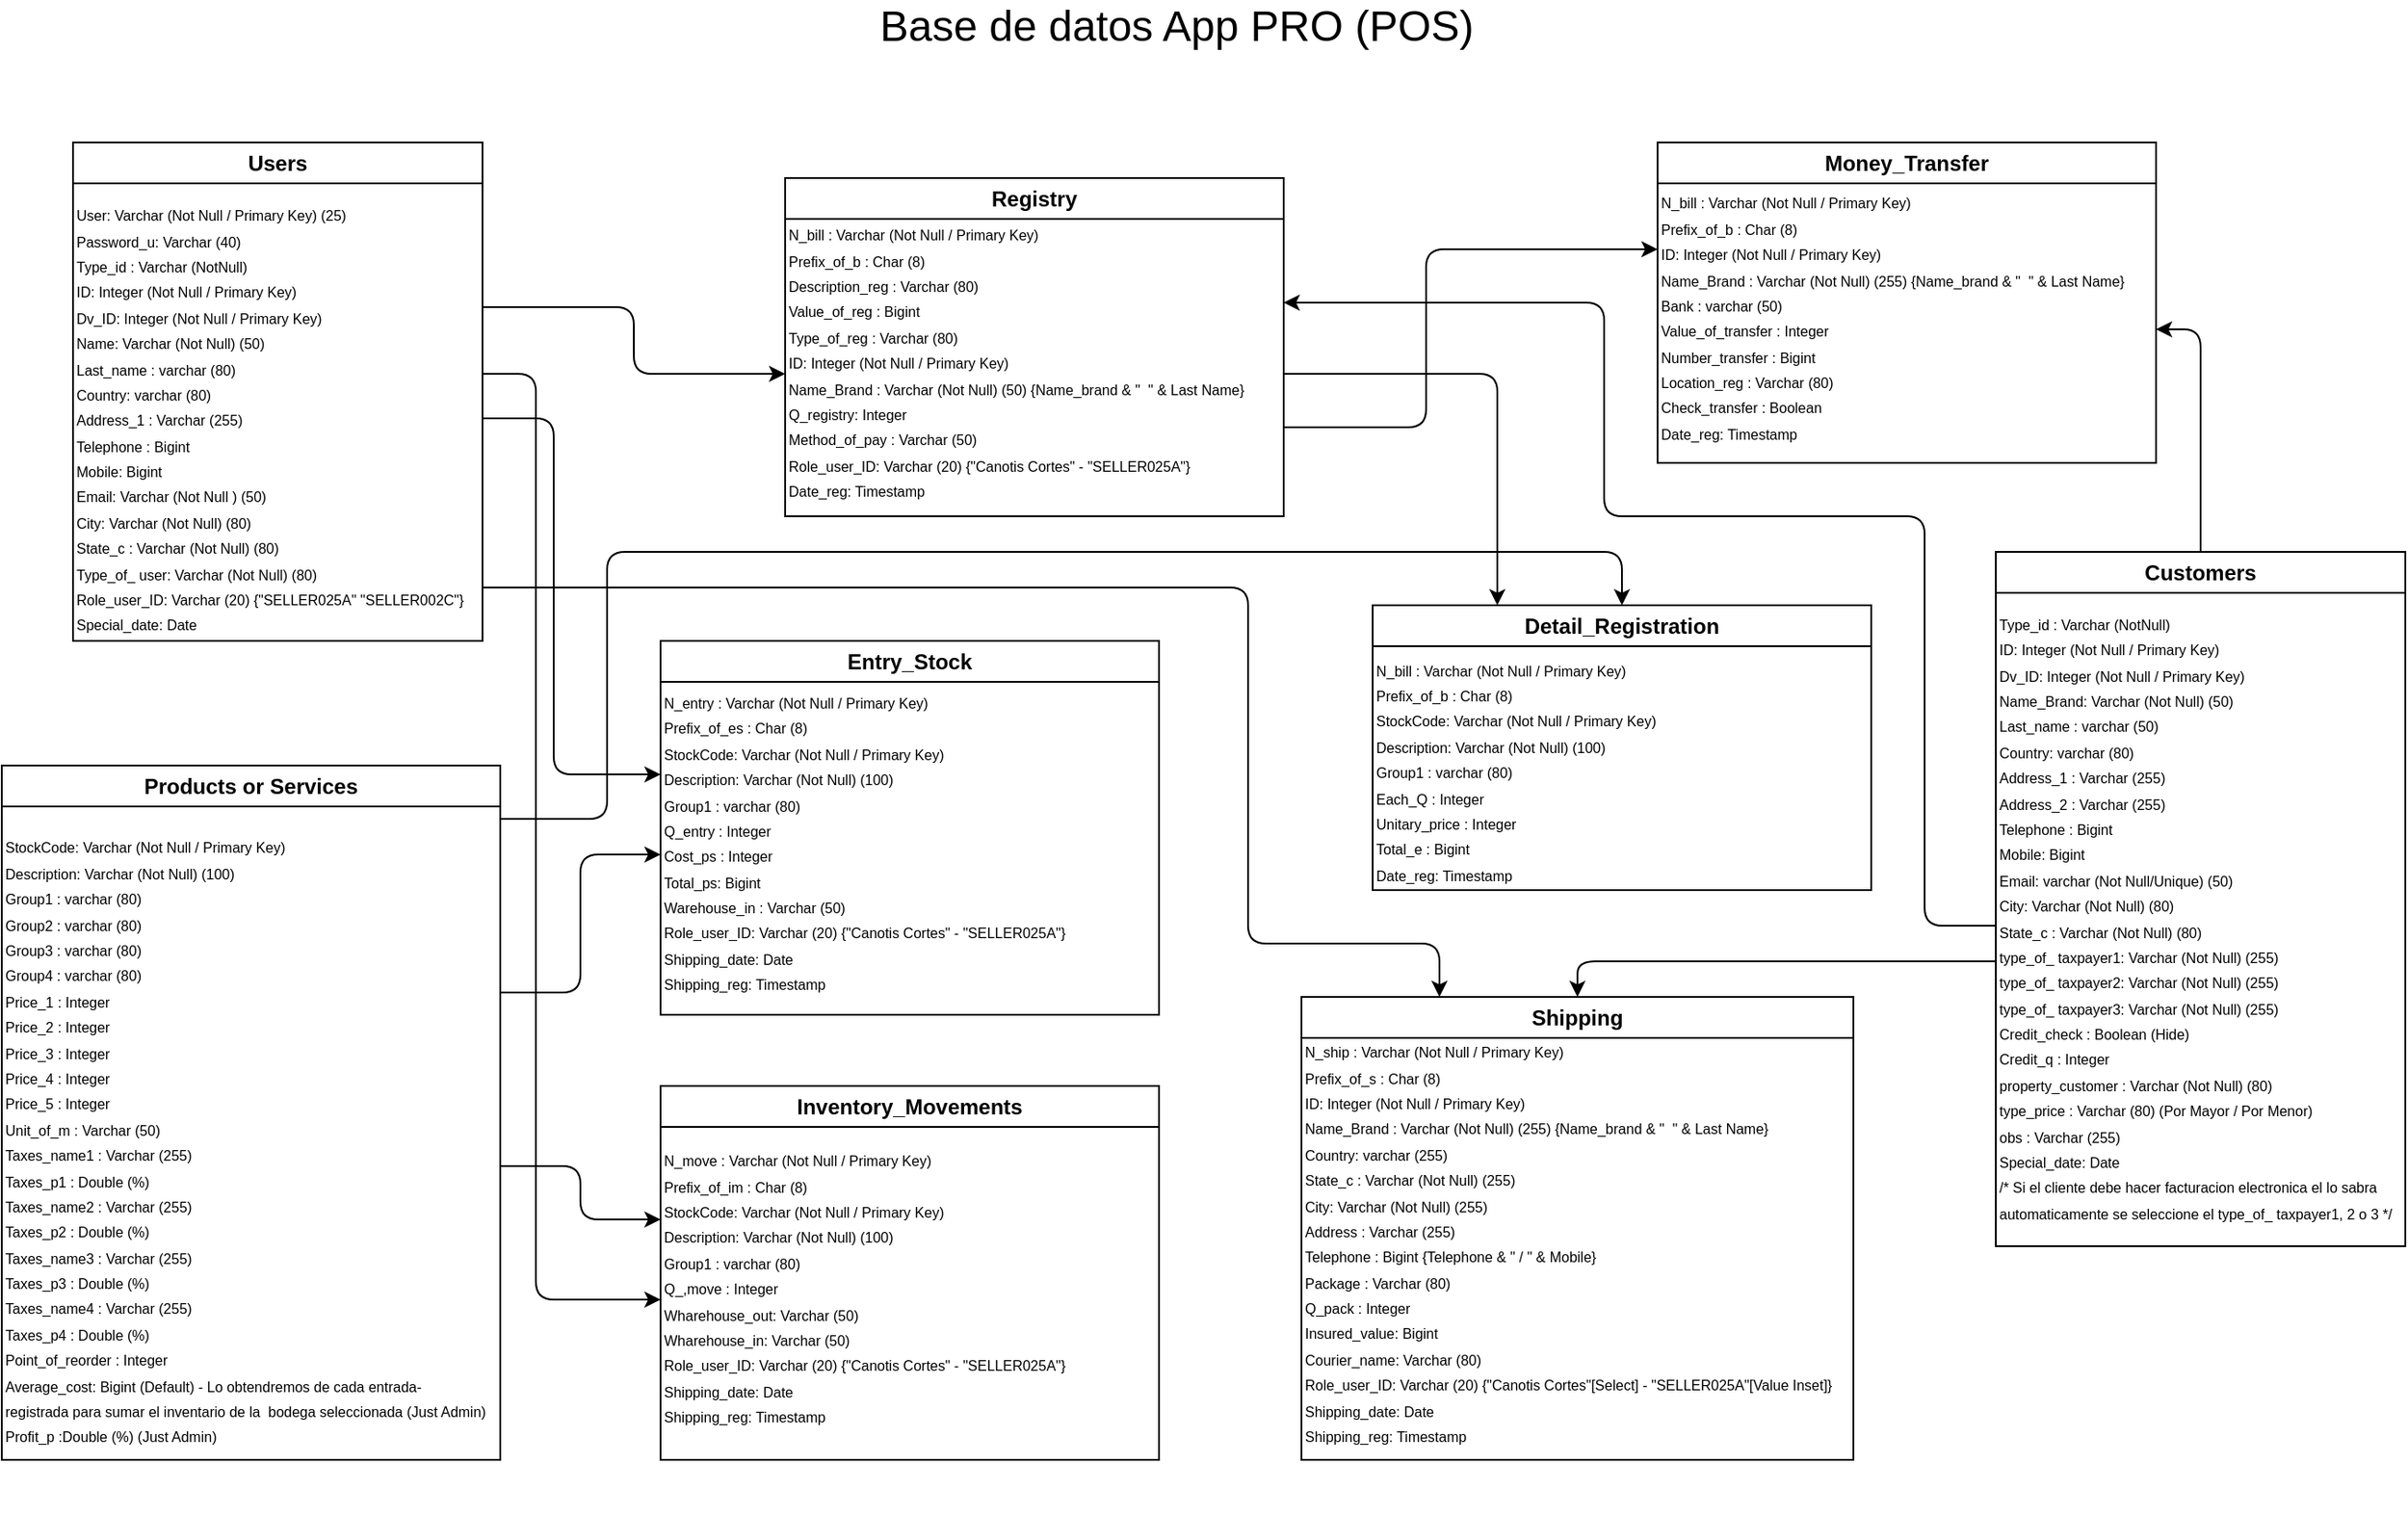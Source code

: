 <mxfile>
    <diagram id="6oinmaNRW_17YR1EAed1" name="Página-1">
        <mxGraphModel dx="1663" dy="984" grid="1" gridSize="10" guides="1" tooltips="1" connect="1" arrows="1" fold="1" page="1" pageScale="1" pageWidth="1600" pageHeight="900" math="0" shadow="0">
            <root>
                <mxCell id="0"/>
                <mxCell id="1" parent="0"/>
                <mxCell id="43" style="edgeStyle=orthogonalEdgeStyle;html=1;entryX=1;entryY=0.5;entryDx=0;entryDy=0;fontSize=24;startArrow=none;startFill=0;endArrow=classic;endFill=1;" edge="1" parent="1" source="3" target="14">
                    <mxGeometry relative="1" as="geometry"/>
                </mxCell>
                <mxCell id="3" value="Customers" style="swimlane;whiteSpace=wrap;html=1;" parent="1" vertex="1">
                    <mxGeometry x="1260" y="340" width="230" height="390" as="geometry">
                        <mxRectangle x="310" y="20" width="100" height="30" as="alternateBounds"/>
                    </mxGeometry>
                </mxCell>
                <mxCell id="5" value="&lt;span style=&quot;background-color: initial;&quot;&gt;&lt;font style=&quot;font-size: 8px;&quot;&gt;Type_id : Varchar (NotNull)&lt;br&gt;ID: Integer (Not Null / Primary Key)&lt;br&gt;&lt;/font&gt;&lt;/span&gt;&lt;span style=&quot;font-size: 8px;&quot;&gt;Dv_ID: Integer (Not Null / Primary Key)&lt;/span&gt;&lt;span style=&quot;background-color: initial;&quot;&gt;&lt;font style=&quot;font-size: 8px;&quot;&gt;&lt;br&gt;Name_Brand: Varchar (Not Null) (50)&lt;br&gt;Last_name : varchar (50)&lt;br&gt;Country:&amp;nbsp;&lt;/font&gt;&lt;/span&gt;&lt;span style=&quot;font-size: 8px;&quot;&gt;varchar (80)&lt;/span&gt;&lt;span style=&quot;background-color: initial;&quot;&gt;&lt;font style=&quot;font-size: 8px;&quot;&gt;&lt;br&gt;Address_1 : Varchar (255)&lt;br&gt;&lt;/font&gt;&lt;/span&gt;&lt;span style=&quot;font-size: 8px;&quot;&gt;Address_2 : Varchar (255)&lt;br&gt;&lt;/span&gt;&lt;span style=&quot;background-color: initial;&quot;&gt;&lt;font style=&quot;font-size: 8px;&quot;&gt;Telephone : Bigint&lt;br&gt;&lt;/font&gt;&lt;/span&gt;&lt;span style=&quot;font-size: 8px;&quot;&gt;Mobile: Bigint&lt;/span&gt;&lt;span style=&quot;background-color: initial;&quot;&gt;&lt;font style=&quot;font-size: 8px;&quot;&gt;&lt;br&gt;Email: varchar (Not Null/Unique) (50)&lt;br&gt;City: Varchar (Not Null) (80)&lt;br&gt;State_c :&amp;nbsp;&lt;/font&gt;&lt;/span&gt;&lt;span style=&quot;font-size: 8px;&quot;&gt;Varchar (Not Null) (80)&lt;br&gt;&lt;/span&gt;&lt;span style=&quot;background-color: initial;&quot;&gt;&lt;font style=&quot;&quot;&gt;&lt;span style=&quot;font-size: 8px;&quot;&gt;type_of_ taxpayer1: Varchar (Not Null) (255)&amp;nbsp;&lt;br&gt;&lt;/span&gt;&lt;/font&gt;&lt;/span&gt;&lt;span style=&quot;font-size: 8px;&quot;&gt;type_of_ taxpayer2: Varchar (Not Null) (255)&lt;br&gt;&lt;/span&gt;&lt;span style=&quot;font-size: 8px;&quot;&gt;type_of_ taxpayer3: Varchar (Not Null) (255)&lt;br&gt;&lt;/span&gt;&lt;span style=&quot;background-color: initial;&quot;&gt;&lt;font style=&quot;&quot;&gt;&lt;span style=&quot;font-size: 8px;&quot;&gt;Credit_check : Boolean (Hide)&lt;br&gt;Credit_q : Integer&lt;br&gt;property_customer :&amp;nbsp;&lt;/span&gt;&lt;/font&gt;&lt;/span&gt;&lt;span style=&quot;font-size: 8px;&quot;&gt;Varchar (Not Null) (80)&lt;/span&gt;&lt;span style=&quot;font-size: 8px;&quot;&gt;&lt;br&gt;&lt;/span&gt;&lt;span style=&quot;background-color: initial;&quot;&gt;&lt;font style=&quot;&quot;&gt;&lt;span style=&quot;font-size: 8px;&quot;&gt;type_price :&amp;nbsp;&lt;/span&gt;&lt;/font&gt;&lt;/span&gt;&lt;span style=&quot;font-size: 8px;&quot;&gt;Varchar (80) (Por Mayor / Por Menor)&lt;br&gt;obs :&amp;nbsp;&lt;/span&gt;&lt;span style=&quot;font-size: 8px;&quot;&gt;Varchar (255)&lt;br&gt;Special_date: Date&lt;br&gt;&lt;/span&gt;&lt;span style=&quot;font-size: 8px;&quot;&gt;/* Si el cliente debe hacer facturacion electronica el lo sabra automaticamente se seleccione el&amp;nbsp;&lt;/span&gt;&lt;span style=&quot;font-size: 8px;&quot;&gt;type_of_ taxpayer1, 2 o 3 */&lt;/span&gt;&lt;span style=&quot;background-color: initial;&quot;&gt;&lt;font style=&quot;&quot;&gt;&lt;br&gt;&lt;/font&gt;&lt;/span&gt;" style="text;strokeColor=none;align=left;fillColor=none;html=1;verticalAlign=middle;whiteSpace=wrap;rounded=0;" parent="3" vertex="1">
                    <mxGeometry y="30" width="230" height="350" as="geometry"/>
                </mxCell>
                <mxCell id="6" value="Products or Services" style="swimlane;whiteSpace=wrap;html=1;" parent="1" vertex="1">
                    <mxGeometry x="140" y="460" width="280" height="390" as="geometry">
                        <mxRectangle x="310" y="20" width="100" height="30" as="alternateBounds"/>
                    </mxGeometry>
                </mxCell>
                <mxCell id="7" value="&lt;span style=&quot;background-color: initial;&quot;&gt;&lt;font style=&quot;font-size: 8px;&quot;&gt;StockCode: Varchar (Not Null / Primary Key)&lt;br&gt;Description: Varchar (Not Null) (100)&lt;br&gt;Group1 : varchar (80)&lt;br&gt;&lt;/font&gt;&lt;/span&gt;&lt;span style=&quot;font-size: 8px;&quot;&gt;Group2 : varchar (&lt;/span&gt;&lt;span style=&quot;font-size: 8px;&quot;&gt;80&lt;/span&gt;&lt;span style=&quot;font-size: 8px;&quot;&gt;)&lt;br&gt;&lt;/span&gt;&lt;span style=&quot;font-size: 8px;&quot;&gt;Group3 : varchar (&lt;/span&gt;&lt;span style=&quot;font-size: 8px;&quot;&gt;80&lt;/span&gt;&lt;span style=&quot;font-size: 8px;&quot;&gt;)&lt;br&gt;&lt;/span&gt;&lt;span style=&quot;font-size: 8px;&quot;&gt;Group4 : varchar (&lt;/span&gt;&lt;span style=&quot;font-size: 8px;&quot;&gt;80&lt;/span&gt;&lt;span style=&quot;font-size: 8px;&quot;&gt;)&lt;/span&gt;&lt;span style=&quot;background-color: initial;&quot;&gt;&lt;font style=&quot;font-size: 8px;&quot;&gt;&lt;br&gt;Price_1 : Integer&lt;br&gt;&lt;/font&gt;&lt;/span&gt;&lt;span style=&quot;font-size: 8px;&quot;&gt;Price_2 :&amp;nbsp;&lt;/span&gt;&lt;span style=&quot;font-size: 8px;&quot;&gt;Integer&lt;/span&gt;&lt;span style=&quot;font-size: 8px;&quot;&gt;&lt;br&gt;&lt;/span&gt;&lt;span style=&quot;font-size: 8px;&quot;&gt;Price_3 :&amp;nbsp;&lt;/span&gt;&lt;span style=&quot;font-size: 8px;&quot;&gt;Integer&lt;/span&gt;&lt;span style=&quot;font-size: 8px;&quot;&gt;&lt;br&gt;&lt;/span&gt;&lt;span style=&quot;font-size: 8px;&quot;&gt;Price_4 :&amp;nbsp;&lt;/span&gt;&lt;span style=&quot;font-size: 8px;&quot;&gt;Integer&lt;/span&gt;&lt;span style=&quot;font-size: 8px;&quot;&gt;&lt;br&gt;&lt;/span&gt;&lt;span style=&quot;font-size: 8px;&quot;&gt;Price_5 :&amp;nbsp;&lt;/span&gt;&lt;span style=&quot;font-size: 8px;&quot;&gt;Integer&lt;br&gt;&lt;/span&gt;&lt;span style=&quot;font-size: 8px;&quot;&gt;Unit_of_m : Varchar (50)&lt;br&gt;&lt;/span&gt;&lt;span style=&quot;font-size: 8px;&quot;&gt;Taxes_name1 : V&lt;/span&gt;&lt;span style=&quot;font-size: 8px;&quot;&gt;archar (255)&lt;/span&gt;&lt;span style=&quot;font-size: 8px;&quot;&gt;&lt;br&gt;Taxes_p1 : Double (%)&lt;br&gt;&lt;/span&gt;&lt;span style=&quot;font-size: 8px;&quot;&gt;Taxes_name2&amp;nbsp;&lt;/span&gt;&lt;span style=&quot;font-size: 8px;&quot;&gt;:&amp;nbsp;&lt;/span&gt;&lt;span style=&quot;font-size: 8px;&quot;&gt;V&lt;/span&gt;&lt;span style=&quot;font-size: 8px;&quot;&gt;archar (255)&lt;/span&gt;&lt;span style=&quot;font-size: 8px;&quot;&gt;&lt;br&gt;Taxes_p2 : Double&lt;/span&gt;&lt;span style=&quot;font-size: 8px;&quot;&gt;&amp;nbsp;&lt;/span&gt;&lt;span style=&quot;font-size: 8px;&quot;&gt;(%)&lt;/span&gt;&lt;span style=&quot;font-size: 8px;&quot;&gt;&lt;br&gt;&lt;/span&gt;&lt;span style=&quot;font-size: 8px;&quot;&gt;Taxes_name3&amp;nbsp;&lt;/span&gt;&lt;span style=&quot;font-size: 8px;&quot;&gt;:&amp;nbsp;&lt;/span&gt;&lt;span style=&quot;font-size: 8px;&quot;&gt;V&lt;/span&gt;&lt;span style=&quot;font-size: 8px;&quot;&gt;archar (255)&lt;/span&gt;&lt;span style=&quot;font-size: 8px;&quot;&gt;&lt;br&gt;Taxes_p3 : Double&lt;/span&gt;&lt;span style=&quot;font-size: 8px;&quot;&gt;&amp;nbsp;&lt;/span&gt;&lt;span style=&quot;font-size: 8px;&quot;&gt;(%)&lt;br&gt;&lt;/span&gt;&lt;span style=&quot;font-size: 8px;&quot;&gt;Taxes_name4&amp;nbsp;&lt;/span&gt;&lt;span style=&quot;font-size: 8px;&quot;&gt;:&amp;nbsp;&lt;/span&gt;&lt;span style=&quot;font-size: 8px;&quot;&gt;V&lt;/span&gt;&lt;span style=&quot;font-size: 8px;&quot;&gt;archar (255)&lt;/span&gt;&lt;span style=&quot;font-size: 8px;&quot;&gt;&lt;br&gt;Taxes_p4 : Double&lt;/span&gt;&lt;span style=&quot;font-size: 8px;&quot;&gt;&amp;nbsp;&lt;/span&gt;&lt;span style=&quot;font-size: 8px;&quot;&gt;(%)&lt;/span&gt;&lt;span style=&quot;font-size: 8px;&quot;&gt;&lt;br&gt;&lt;/span&gt;&lt;span style=&quot;font-size: 8px;&quot;&gt;Point_of_reorder : Integer&lt;/span&gt;&lt;span style=&quot;font-size: 8px;&quot;&gt;&lt;br&gt;&lt;/span&gt;&lt;span style=&quot;font-size: 8px;&quot;&gt;Average_cost: Bigint (Default) - Lo obtendremos de cada entrada-&lt;br&gt;registrada para sumar el inventario de la&amp;nbsp; bodega seleccionada&amp;nbsp;&lt;/span&gt;&lt;span style=&quot;font-size: 8px;&quot;&gt;(Just Admin)&lt;/span&gt;&lt;span style=&quot;font-size: 8px;&quot;&gt;&lt;br&gt;Profit_p :&lt;/span&gt;&lt;span style=&quot;font-size: 8px;&quot;&gt;Double&lt;/span&gt;&lt;span style=&quot;font-size: 8px;&quot;&gt;&amp;nbsp;&lt;/span&gt;&lt;span style=&quot;font-size: 8px;&quot;&gt;(%) (Just Admin)&lt;br&gt;&lt;/span&gt;&lt;span style=&quot;font-size: 8px;&quot;&gt;&lt;br&gt;&lt;/span&gt;&lt;span style=&quot;background-color: initial;&quot;&gt;&lt;font style=&quot;font-size: 8px;&quot;&gt;&lt;br&gt;&lt;/font&gt;&lt;/span&gt;" style="text;strokeColor=none;align=left;fillColor=none;html=1;verticalAlign=middle;whiteSpace=wrap;rounded=0;" parent="6" vertex="1">
                    <mxGeometry y="30" width="280" height="390" as="geometry"/>
                </mxCell>
                <mxCell id="11" value="Shipping" style="swimlane;whiteSpace=wrap;html=1;" vertex="1" parent="1">
                    <mxGeometry x="870" y="590" width="310" height="260" as="geometry">
                        <mxRectangle x="310" y="20" width="100" height="30" as="alternateBounds"/>
                    </mxGeometry>
                </mxCell>
                <mxCell id="12" value="&lt;span style=&quot;background-color: initial;&quot;&gt;&lt;font style=&quot;font-size: 8px;&quot;&gt;N_ship : Varchar&amp;nbsp;&lt;/font&gt;&lt;/span&gt;&lt;span style=&quot;font-size: 8px;&quot;&gt;(Not Null / Primary Key)&lt;br&gt;&lt;/span&gt;&lt;span style=&quot;background-color: initial;&quot;&gt;&lt;font style=&quot;font-size: 8px;&quot;&gt;Prefix_of_s : Char (8)&lt;br&gt;ID: Integer (Not Null / Primary Key)&lt;br&gt;&lt;/font&gt;&lt;/span&gt;&lt;span style=&quot;background-color: initial;&quot;&gt;&lt;font style=&quot;font-size: 8px;&quot;&gt;Name_Brand : Varchar (Not Null) (255) {Name_brand&amp;nbsp;&lt;/font&gt;&lt;/span&gt;&lt;span style=&quot;font-size: 8px;&quot;&gt;&amp;amp; &quot;&amp;nbsp; &quot; &amp;amp;&lt;/span&gt;&lt;span style=&quot;background-color: initial;&quot;&gt;&lt;font style=&quot;font-size: 8px;&quot;&gt;&amp;nbsp;Last Name}&lt;br&gt;Country:&amp;nbsp;&lt;/font&gt;&lt;/span&gt;&lt;span style=&quot;font-size: 8px;&quot;&gt;varchar (255)&lt;br&gt;&lt;/span&gt;&lt;span style=&quot;background-color: initial;&quot;&gt;&lt;font style=&quot;font-size: 8px;&quot;&gt;State_c :&amp;nbsp;&lt;/font&gt;&lt;/span&gt;&lt;span style=&quot;font-size: 8px;&quot;&gt;Varchar (Not Null) (255)&lt;/span&gt;&lt;span style=&quot;background-color: initial;&quot;&gt;&lt;font style=&quot;font-size: 8px;&quot;&gt;&lt;br&gt;&lt;/font&gt;&lt;/span&gt;&lt;span style=&quot;font-size: 8px;&quot;&gt;City: Varchar (Not Null) (255)&lt;/span&gt;&lt;span style=&quot;background-color: initial;&quot;&gt;&lt;font style=&quot;font-size: 8px;&quot;&gt;&lt;br&gt;Address : Varchar (255)&lt;br&gt;&lt;/font&gt;&lt;/span&gt;&lt;span style=&quot;background-color: initial;&quot;&gt;&lt;font style=&quot;font-size: 8px;&quot;&gt;Telephone : Bigint {Telephone &amp;amp; &quot; / &quot; &amp;amp; Mobile}&lt;/font&gt;&lt;/span&gt;&lt;span style=&quot;font-size: 8px;&quot;&gt;&lt;br&gt;Package :&amp;nbsp;&lt;/span&gt;&lt;span style=&quot;font-size: 8px;&quot;&gt;Varchar (80)&lt;br&gt;&lt;/span&gt;&lt;span style=&quot;font-size: 8px;&quot;&gt;Q_pack : Integer&lt;br&gt;Insured_value: Bigint&lt;br&gt;Courier_name:&amp;nbsp;&lt;/span&gt;&lt;span style=&quot;font-size: 8px;&quot;&gt;Varchar (80)&lt;br&gt;&lt;/span&gt;&lt;span style=&quot;font-size: 8px;&quot;&gt;Role_user_ID: Varchar (20) {&quot;Canotis Cortes&quot;[Select] - &quot;SELLER025A&quot;[Value Inset]}&lt;/span&gt;&lt;span style=&quot;font-size: 8px;&quot;&gt;&lt;br&gt;Shipping_date: Date&lt;br&gt;&lt;/span&gt;&lt;span style=&quot;font-size: 8px;&quot;&gt;Shipping_reg: Timestamp&lt;/span&gt;&lt;span style=&quot;font-size: 8px;&quot;&gt;&lt;br&gt;&lt;/span&gt;&lt;span style=&quot;background-color: initial;&quot;&gt;&lt;font style=&quot;&quot;&gt;&lt;br&gt;&lt;/font&gt;&lt;/span&gt;" style="text;strokeColor=none;align=left;fillColor=none;html=1;verticalAlign=middle;whiteSpace=wrap;rounded=0;" vertex="1" parent="11">
                    <mxGeometry y="30" width="310" height="230" as="geometry"/>
                </mxCell>
                <mxCell id="13" value="Money_Transfer" style="swimlane;whiteSpace=wrap;html=1;" vertex="1" parent="1">
                    <mxGeometry x="1070" y="110" width="280" height="180" as="geometry">
                        <mxRectangle x="310" y="20" width="100" height="30" as="alternateBounds"/>
                    </mxGeometry>
                </mxCell>
                <mxCell id="14" value="&lt;span style=&quot;background-color: initial;&quot;&gt;&lt;font style=&quot;font-size: 8px;&quot;&gt;N_bill : Varchar&amp;nbsp;&lt;/font&gt;&lt;/span&gt;&lt;span style=&quot;font-size: 8px;&quot;&gt;(Not Null / Primary Key)&lt;br&gt;&lt;/span&gt;&lt;span style=&quot;background-color: initial;&quot;&gt;&lt;font style=&quot;font-size: 8px;&quot;&gt;Prefix_of_b : Char (8)&lt;br&gt;ID: Integer (Not Null / Primary Key)&lt;br&gt;&lt;/font&gt;&lt;/span&gt;&lt;span style=&quot;background-color: initial;&quot;&gt;&lt;font style=&quot;font-size: 8px;&quot;&gt;Name_Brand : Varchar (Not Null) (255) {Name_brand&amp;nbsp;&lt;/font&gt;&lt;/span&gt;&lt;span style=&quot;font-size: 8px;&quot;&gt;&amp;amp; &quot;&amp;nbsp; &quot; &amp;amp;&lt;/span&gt;&lt;span style=&quot;background-color: initial;&quot;&gt;&lt;font style=&quot;font-size: 8px;&quot;&gt;&amp;nbsp;Last Name}&lt;br&gt;Bank :&amp;nbsp;&lt;/font&gt;&lt;/span&gt;&lt;span style=&quot;font-size: 8px;&quot;&gt;varchar (50)&lt;/span&gt;&lt;span style=&quot;background-color: initial;&quot;&gt;&lt;font style=&quot;font-size: 8px;&quot;&gt;&lt;br&gt;Value_of_transfer : Integer&lt;br&gt;&lt;/font&gt;&lt;/span&gt;&lt;span style=&quot;font-size: 8px;&quot;&gt;Number_transfer : Bigint&lt;/span&gt;&lt;span style=&quot;background-color: initial;&quot;&gt;&lt;font style=&quot;font-size: 8px;&quot;&gt;&lt;br&gt;&lt;/font&gt;&lt;/span&gt;&lt;span style=&quot;font-size: 8px;&quot;&gt;Location_reg : Varchar (80)&lt;/span&gt;&lt;span style=&quot;background-color: initial;&quot;&gt;&lt;font style=&quot;font-size: 8px;&quot;&gt;&lt;br&gt;&lt;/font&gt;&lt;/span&gt;&lt;span style=&quot;background-color: initial;&quot;&gt;&lt;font style=&quot;font-size: 8px;&quot;&gt;Check_transfer : Boolean&lt;br&gt;&lt;/font&gt;&lt;/span&gt;&lt;span style=&quot;font-size: 8px;&quot;&gt;Date_reg: Timestamp&lt;/span&gt;&lt;span style=&quot;font-size: 8px;&quot;&gt;&lt;br&gt;&lt;/span&gt;&lt;span style=&quot;background-color: initial;&quot;&gt;&lt;font style=&quot;&quot;&gt;&lt;br&gt;&lt;/font&gt;&lt;/span&gt;" style="text;strokeColor=none;align=left;fillColor=none;html=1;verticalAlign=middle;whiteSpace=wrap;rounded=0;" vertex="1" parent="13">
                    <mxGeometry y="30" width="280" height="150" as="geometry"/>
                </mxCell>
                <mxCell id="15" value="Registry" style="swimlane;whiteSpace=wrap;html=1;" vertex="1" parent="1">
                    <mxGeometry x="580" y="130" width="280" height="190" as="geometry">
                        <mxRectangle x="310" y="20" width="100" height="30" as="alternateBounds"/>
                    </mxGeometry>
                </mxCell>
                <mxCell id="16" value="&lt;span style=&quot;background-color: initial;&quot;&gt;&lt;font style=&quot;font-size: 8px;&quot;&gt;N_bill : Varchar&amp;nbsp;&lt;/font&gt;&lt;/span&gt;&lt;span style=&quot;font-size: 8px;&quot;&gt;(Not Null / Primary Key)&lt;br&gt;&lt;/span&gt;&lt;span style=&quot;background-color: initial;&quot;&gt;&lt;font style=&quot;font-size: 8px;&quot;&gt;Prefix_of_b : Char (8)&lt;br&gt;Description_reg :&amp;nbsp;&lt;/font&gt;&lt;/span&gt;&lt;span style=&quot;font-size: 8px;&quot;&gt;Varchar (80)&lt;br&gt;&lt;/span&gt;&lt;span style=&quot;font-size: 8px;&quot;&gt;Value_of_reg : Bigint&lt;br&gt;&lt;/span&gt;&lt;span style=&quot;background-color: initial;&quot;&gt;&lt;font style=&quot;font-size: 8px;&quot;&gt;Type_of_reg :&amp;nbsp;&lt;/font&gt;&lt;/span&gt;&lt;span style=&quot;font-size: 8px;&quot;&gt;Varchar (80)&lt;br&gt;&lt;/span&gt;&lt;span style=&quot;background-color: initial;&quot;&gt;&lt;font style=&quot;font-size: 8px;&quot;&gt;ID: Integer (Not Null / Primary Key)&lt;br&gt;&lt;/font&gt;&lt;/span&gt;&lt;span style=&quot;background-color: initial;&quot;&gt;&lt;font style=&quot;font-size: 8px;&quot;&gt;Name_Brand : Varchar (Not Null) (50) {Name_brand&amp;nbsp;&lt;/font&gt;&lt;/span&gt;&lt;span style=&quot;font-size: 8px;&quot;&gt;&amp;amp; &quot;&amp;nbsp; &quot; &amp;amp;&lt;/span&gt;&lt;span style=&quot;background-color: initial;&quot;&gt;&lt;font style=&quot;font-size: 8px;&quot;&gt;&amp;nbsp;Last Name}&lt;/font&gt;&lt;/span&gt;&lt;span style=&quot;background-color: initial;&quot;&gt;&lt;font style=&quot;font-size: 8px;&quot;&gt;&lt;br&gt;&lt;/font&gt;&lt;/span&gt;&lt;span style=&quot;background-color: initial;&quot;&gt;&lt;font style=&quot;font-size: 8px;&quot;&gt;Q_registry: Integer&lt;br&gt;Method_of_pay :&amp;nbsp;&lt;/font&gt;&lt;/span&gt;&lt;span style=&quot;font-size: 8px;&quot;&gt;Varchar (50)&lt;br&gt;&lt;/span&gt;&lt;span style=&quot;font-size: 8px;&quot;&gt;Role_user_ID: Varchar (20) {&quot;Canotis Cortes&quot; - &quot;SELLER025A&quot;}&lt;/span&gt;&lt;span style=&quot;background-color: initial;&quot;&gt;&lt;font style=&quot;font-size: 8px;&quot;&gt;&lt;br&gt;&lt;/font&gt;&lt;/span&gt;&lt;span style=&quot;font-size: 8px;&quot;&gt;Date_reg: Timestamp&lt;/span&gt;&lt;span style=&quot;font-size: 8px;&quot;&gt;&lt;br&gt;&lt;/span&gt;&lt;span style=&quot;background-color: initial;&quot;&gt;&lt;font style=&quot;&quot;&gt;&lt;br&gt;&lt;/font&gt;&lt;/span&gt;" style="text;strokeColor=none;align=left;fillColor=none;html=1;verticalAlign=middle;whiteSpace=wrap;rounded=0;" vertex="1" parent="15">
                    <mxGeometry y="30" width="280" height="160" as="geometry"/>
                </mxCell>
                <mxCell id="17" value="Detail_Registration" style="swimlane;whiteSpace=wrap;html=1;" vertex="1" parent="1">
                    <mxGeometry x="910" y="370" width="280" height="160" as="geometry">
                        <mxRectangle x="310" y="20" width="100" height="30" as="alternateBounds"/>
                    </mxGeometry>
                </mxCell>
                <mxCell id="18" value="&lt;span style=&quot;background-color: initial;&quot;&gt;&lt;font style=&quot;font-size: 8px;&quot;&gt;N_bill : Varchar&amp;nbsp;&lt;/font&gt;&lt;/span&gt;&lt;span style=&quot;font-size: 8px;&quot;&gt;(Not Null / Primary Key)&lt;br&gt;&lt;/span&gt;&lt;span style=&quot;background-color: initial;&quot;&gt;&lt;font style=&quot;font-size: 8px;&quot;&gt;Prefix_of_b : Char (8)&lt;br&gt;&lt;/font&gt;&lt;/span&gt;&lt;span style=&quot;font-size: 8px;&quot;&gt;StockCode: Varchar (Not Null / Primary Key)&lt;/span&gt;&lt;br style=&quot;font-size: 8px;&quot;&gt;&lt;span style=&quot;font-size: 8px;&quot;&gt;Description: Varchar (Not Null) (100)&lt;/span&gt;&lt;br style=&quot;font-size: 8px;&quot;&gt;&lt;span style=&quot;font-size: 8px;&quot;&gt;Group1 : varchar (80)&lt;br&gt;&lt;/span&gt;&lt;span style=&quot;font-size: 8px;&quot;&gt;Each_Q : Integer&lt;/span&gt;&lt;span style=&quot;font-size: 8px;&quot;&gt;&lt;br&gt;&lt;/span&gt;&lt;span style=&quot;font-size: 8px;&quot;&gt;Unitary_price : Integer&lt;br&gt;&lt;/span&gt;&lt;span style=&quot;background-color: initial;&quot;&gt;&lt;font style=&quot;font-size: 8px;&quot;&gt;Total_e : Bigint&lt;/font&gt;&lt;/span&gt;&lt;span style=&quot;background-color: initial;&quot;&gt;&lt;font style=&quot;font-size: 8px;&quot;&gt;&lt;br&gt;&lt;/font&gt;&lt;/span&gt;&lt;span style=&quot;font-size: 8px;&quot;&gt;Date_reg: Timestamp&lt;/span&gt;&lt;span style=&quot;font-size: 8px;&quot;&gt;&lt;br&gt;&lt;/span&gt;&lt;span style=&quot;background-color: initial;&quot;&gt;&lt;font style=&quot;&quot;&gt;&lt;br&gt;&lt;/font&gt;&lt;/span&gt;" style="text;strokeColor=none;align=left;fillColor=none;html=1;verticalAlign=middle;whiteSpace=wrap;rounded=0;" vertex="1" parent="17">
                    <mxGeometry y="30" width="280" height="140" as="geometry"/>
                </mxCell>
                <mxCell id="23" value="Entry_Stock" style="swimlane;whiteSpace=wrap;html=1;" vertex="1" parent="1">
                    <mxGeometry x="510" y="390" width="280" height="210" as="geometry">
                        <mxRectangle x="310" y="20" width="100" height="30" as="alternateBounds"/>
                    </mxGeometry>
                </mxCell>
                <mxCell id="24" value="&lt;span style=&quot;background-color: initial;&quot;&gt;&lt;font style=&quot;font-size: 8px;&quot;&gt;N_entry : Varchar&amp;nbsp;&lt;/font&gt;&lt;/span&gt;&lt;span style=&quot;font-size: 8px;&quot;&gt;(Not Null / Primary Key)&lt;br&gt;&lt;/span&gt;&lt;span style=&quot;background-color: initial;&quot;&gt;&lt;font style=&quot;font-size: 8px;&quot;&gt;Prefix_of_es : Char (8)&lt;br&gt;&lt;/font&gt;&lt;/span&gt;&lt;span style=&quot;font-size: 8px;&quot;&gt;StockCode: Varchar (Not Null / Primary Key)&lt;/span&gt;&lt;br style=&quot;font-size: 8px;&quot;&gt;&lt;span style=&quot;font-size: 8px;&quot;&gt;Description: Varchar (Not Null) (100)&lt;/span&gt;&lt;br style=&quot;font-size: 8px;&quot;&gt;&lt;span style=&quot;font-size: 8px;&quot;&gt;Group1 : varchar (80)&lt;br&gt;&lt;/span&gt;&lt;span style=&quot;font-size: 8px;&quot;&gt;Q_entry : Integer&lt;br&gt;&lt;/span&gt;&lt;span style=&quot;background-color: initial;&quot;&gt;&lt;font style=&quot;font-size: 8px;&quot;&gt;Cost_ps : Integer&lt;br&gt;Total_ps: Bigint&lt;br&gt;Warehouse_in : Varchar (50)&lt;br&gt;&lt;/font&gt;&lt;/span&gt;&lt;span style=&quot;font-size: 8px;&quot;&gt;Role_user_ID: Varchar (20) {&quot;Canotis Cortes&quot; - &quot;SELLER025A&quot;}&lt;/span&gt;&lt;span style=&quot;font-size: 8px;&quot;&gt;&lt;br&gt;Shipping_date: Date&lt;br&gt;&lt;/span&gt;&lt;span style=&quot;font-size: 8px;&quot;&gt;Shipping_reg: Timestamp&lt;/span&gt;&lt;span style=&quot;font-size: 8px;&quot;&gt;&lt;br&gt;&lt;/span&gt;&lt;span style=&quot;background-color: initial;&quot;&gt;&lt;font style=&quot;&quot;&gt;&lt;br&gt;&lt;/font&gt;&lt;/span&gt;" style="text;strokeColor=none;align=left;fillColor=none;html=1;verticalAlign=middle;whiteSpace=wrap;rounded=0;" vertex="1" parent="23">
                    <mxGeometry y="30" width="280" height="180" as="geometry"/>
                </mxCell>
                <mxCell id="29" value="Users" style="swimlane;whiteSpace=wrap;html=1;" vertex="1" parent="1">
                    <mxGeometry x="180" y="110" width="230" height="280" as="geometry">
                        <mxRectangle x="310" y="20" width="100" height="30" as="alternateBounds"/>
                    </mxGeometry>
                </mxCell>
                <mxCell id="30" value="&lt;span style=&quot;font-size: 8px;&quot;&gt;User: Varchar&amp;nbsp;&lt;/span&gt;&lt;span style=&quot;font-size: 8px;&quot;&gt;(Not Null / Primary Key)&lt;/span&gt;&lt;span style=&quot;font-size: 8px;&quot;&gt;&amp;nbsp;(25)&lt;br&gt;Password_u:&amp;nbsp;&lt;/span&gt;&lt;span style=&quot;font-size: 8px;&quot;&gt;Varchar (40)&lt;/span&gt;&lt;span style=&quot;background-color: initial;&quot;&gt;&lt;font style=&quot;font-size: 8px;&quot;&gt;&lt;br&gt;Type_id : Varchar (NotNull)&lt;br&gt;ID: Integer (Not Null / Primary Key)&lt;br&gt;&lt;/font&gt;&lt;/span&gt;&lt;span style=&quot;font-size: 8px;&quot;&gt;Dv_ID: Integer (Not Null / Primary Key)&lt;/span&gt;&lt;span style=&quot;background-color: initial;&quot;&gt;&lt;font style=&quot;font-size: 8px;&quot;&gt;&lt;br&gt;Name: Varchar (Not Null) (50)&lt;br&gt;Last_name : varchar (80)&lt;br&gt;Country:&amp;nbsp;&lt;/font&gt;&lt;/span&gt;&lt;span style=&quot;font-size: 8px;&quot;&gt;varchar (80)&lt;/span&gt;&lt;span style=&quot;background-color: initial;&quot;&gt;&lt;font style=&quot;font-size: 8px;&quot;&gt;&lt;br&gt;Address_1 : Varchar (255)&lt;/font&gt;&lt;/span&gt;&lt;span style=&quot;font-size: 8px;&quot;&gt;&lt;br&gt;&lt;/span&gt;&lt;span style=&quot;background-color: initial;&quot;&gt;&lt;font style=&quot;font-size: 8px;&quot;&gt;Telephone : Bigint&lt;br&gt;&lt;/font&gt;&lt;/span&gt;&lt;span style=&quot;font-size: 8px;&quot;&gt;Mobile: Bigint&lt;/span&gt;&lt;span style=&quot;background-color: initial;&quot;&gt;&lt;font style=&quot;font-size: 8px;&quot;&gt;&lt;br&gt;Email: Varchar&lt;/font&gt;&lt;/span&gt;&lt;span style=&quot;font-size: 8px;&quot;&gt;&amp;nbsp;(Not Null &lt;/span&gt;&lt;span style=&quot;background-color: initial;&quot;&gt;&lt;font style=&quot;font-size: 8px;&quot;&gt;) (50)&lt;br&gt;City: Varchar (Not Null) (80)&lt;br&gt;State_c :&amp;nbsp;&lt;/font&gt;&lt;/span&gt;&lt;span style=&quot;font-size: 8px;&quot;&gt;Varchar (Not Null) (80)&lt;br&gt;&lt;/span&gt;&lt;span style=&quot;background-color: initial;&quot;&gt;&lt;font style=&quot;&quot;&gt;&lt;span style=&quot;font-size: 8px;&quot;&gt;Type_of_ user: Varchar (Not Null) (80)&amp;nbsp;&lt;br&gt;Role_user_ID: Varchar (20) {&quot;SELLER025A&quot;&amp;nbsp;&lt;/span&gt;&lt;/font&gt;&lt;/span&gt;&lt;span style=&quot;font-size: 8px;&quot;&gt;&quot;SELLER002C&quot;}&lt;/span&gt;&lt;span style=&quot;background-color: initial;&quot;&gt;&lt;font style=&quot;&quot;&gt;&lt;span style=&quot;font-size: 8px;&quot;&gt;&lt;br&gt;&lt;/span&gt;&lt;/font&gt;&lt;/span&gt;&lt;span style=&quot;font-size: 8px;&quot;&gt;Special_date: Date&lt;/span&gt;&lt;span style=&quot;background-color: initial;&quot;&gt;&lt;font style=&quot;&quot;&gt;&lt;br&gt;&lt;/font&gt;&lt;/span&gt;" style="text;strokeColor=none;align=left;fillColor=none;html=1;verticalAlign=middle;whiteSpace=wrap;rounded=0;" vertex="1" parent="29">
                    <mxGeometry y="30" width="230" height="250" as="geometry"/>
                </mxCell>
                <mxCell id="34" value="Base de datos App PRO (POS)" style="text;strokeColor=none;align=center;fillColor=none;html=1;verticalAlign=middle;whiteSpace=wrap;rounded=0;fontSize=24;" vertex="1" parent="1">
                    <mxGeometry x="620" y="30" width="360" height="30" as="geometry"/>
                </mxCell>
                <mxCell id="35" value="Inventory_Movements" style="swimlane;whiteSpace=wrap;html=1;" vertex="1" parent="1">
                    <mxGeometry x="510" y="640" width="280" height="210" as="geometry">
                        <mxRectangle x="310" y="20" width="100" height="30" as="alternateBounds"/>
                    </mxGeometry>
                </mxCell>
                <mxCell id="36" value="&lt;span style=&quot;background-color: initial;&quot;&gt;&lt;font style=&quot;font-size: 8px;&quot;&gt;N_move : Varchar&amp;nbsp;&lt;/font&gt;&lt;/span&gt;&lt;span style=&quot;font-size: 8px;&quot;&gt;(Not Null / Primary Key)&lt;br&gt;&lt;/span&gt;&lt;span style=&quot;background-color: initial;&quot;&gt;&lt;font style=&quot;font-size: 8px;&quot;&gt;Prefix_of_im : Char (8)&lt;br&gt;&lt;/font&gt;&lt;/span&gt;&lt;span style=&quot;font-size: 8px;&quot;&gt;StockCode: Varchar (Not Null / Primary Key)&lt;/span&gt;&lt;br style=&quot;font-size: 8px;&quot;&gt;&lt;span style=&quot;font-size: 8px;&quot;&gt;Description: Varchar (Not Null) (100)&lt;/span&gt;&lt;br style=&quot;font-size: 8px;&quot;&gt;&lt;span style=&quot;font-size: 8px;&quot;&gt;Group1 : varchar (80)&lt;br&gt;&lt;/span&gt;&lt;span style=&quot;font-size: 8px;&quot;&gt;Q_,move : Integer&lt;br&gt;&lt;/span&gt;&lt;span style=&quot;font-size: 8px;&quot;&gt;Wharehouse_out: Varchar (50)&lt;/span&gt;&lt;span style=&quot;font-size: 8px;&quot;&gt;&lt;br&gt;&lt;/span&gt;&lt;span style=&quot;background-color: initial;&quot;&gt;&lt;font style=&quot;font-size: 8px;&quot;&gt;Wharehouse_in: Varchar (50)&lt;br&gt;&lt;/font&gt;&lt;/span&gt;&lt;span style=&quot;font-size: 8px;&quot;&gt;Role_user_ID: Varchar (20) {&quot;Canotis Cortes&quot; - &quot;SELLER025A&quot;}&lt;/span&gt;&lt;span style=&quot;font-size: 8px;&quot;&gt;&lt;br&gt;Shipping_date: Date&lt;br&gt;&lt;/span&gt;&lt;span style=&quot;font-size: 8px;&quot;&gt;Shipping_reg: Timestamp&lt;/span&gt;&lt;span style=&quot;font-size: 8px;&quot;&gt;&lt;br&gt;&lt;/span&gt;&lt;span style=&quot;background-color: initial;&quot;&gt;&lt;font style=&quot;&quot;&gt;&lt;br&gt;&lt;/font&gt;&lt;/span&gt;" style="text;strokeColor=none;align=left;fillColor=none;html=1;verticalAlign=middle;whiteSpace=wrap;rounded=0;" vertex="1" parent="35">
                    <mxGeometry y="30" width="280" height="180" as="geometry"/>
                </mxCell>
                <mxCell id="37" style="edgeStyle=orthogonalEdgeStyle;html=1;entryX=0.25;entryY=0;entryDx=0;entryDy=0;fontSize=24;startArrow=none;startFill=0;endArrow=classic;endFill=1;" edge="1" parent="1" source="16" target="17">
                    <mxGeometry relative="1" as="geometry"/>
                </mxCell>
                <mxCell id="38" style="edgeStyle=orthogonalEdgeStyle;html=1;fontSize=24;startArrow=none;startFill=0;endArrow=classic;endFill=1;" edge="1" parent="1" source="16" target="14">
                    <mxGeometry relative="1" as="geometry">
                        <Array as="points">
                            <mxPoint x="940" y="270"/>
                            <mxPoint x="940" y="170"/>
                        </Array>
                    </mxGeometry>
                </mxCell>
                <mxCell id="39" style="edgeStyle=orthogonalEdgeStyle;html=1;exitX=1;exitY=0.25;exitDx=0;exitDy=0;entryX=0;entryY=0.5;entryDx=0;entryDy=0;fontSize=24;startArrow=none;startFill=0;endArrow=classic;endFill=1;" edge="1" parent="1" source="7" target="24">
                    <mxGeometry relative="1" as="geometry"/>
                </mxCell>
                <mxCell id="40" style="edgeStyle=orthogonalEdgeStyle;html=1;exitX=1;exitY=0.5;exitDx=0;exitDy=0;entryX=0;entryY=0.25;entryDx=0;entryDy=0;fontSize=24;startArrow=none;startFill=0;endArrow=classic;endFill=1;" edge="1" parent="1" source="7" target="36">
                    <mxGeometry relative="1" as="geometry"/>
                </mxCell>
                <mxCell id="41" style="edgeStyle=orthogonalEdgeStyle;html=1;exitX=1;exitY=0;exitDx=0;exitDy=0;entryX=0.5;entryY=0;entryDx=0;entryDy=0;fontSize=24;startArrow=none;startFill=0;endArrow=classic;endFill=1;" edge="1" parent="1" source="7" target="17">
                    <mxGeometry relative="1" as="geometry">
                        <Array as="points">
                            <mxPoint x="480" y="490"/>
                            <mxPoint x="480" y="340"/>
                            <mxPoint x="1050" y="340"/>
                        </Array>
                    </mxGeometry>
                </mxCell>
                <mxCell id="42" style="edgeStyle=orthogonalEdgeStyle;html=1;entryX=1;entryY=0.25;entryDx=0;entryDy=0;fontSize=24;startArrow=none;startFill=0;endArrow=classic;endFill=1;" edge="1" parent="1" source="5" target="16">
                    <mxGeometry relative="1" as="geometry">
                        <Array as="points">
                            <mxPoint x="1220" y="550"/>
                            <mxPoint x="1220" y="320"/>
                            <mxPoint x="1040" y="320"/>
                            <mxPoint x="1040" y="200"/>
                        </Array>
                    </mxGeometry>
                </mxCell>
                <mxCell id="44" style="edgeStyle=orthogonalEdgeStyle;html=1;entryX=0.5;entryY=0;entryDx=0;entryDy=0;fontSize=24;startArrow=none;startFill=0;endArrow=classic;endFill=1;" edge="1" parent="1" source="5" target="11">
                    <mxGeometry relative="1" as="geometry">
                        <Array as="points">
                            <mxPoint x="1025" y="570"/>
                        </Array>
                    </mxGeometry>
                </mxCell>
                <mxCell id="46" style="edgeStyle=orthogonalEdgeStyle;html=1;exitX=1;exitY=0.25;exitDx=0;exitDy=0;fontSize=24;startArrow=none;startFill=0;endArrow=classic;endFill=1;" edge="1" parent="1" source="30" target="16">
                    <mxGeometry relative="1" as="geometry"/>
                </mxCell>
                <mxCell id="47" style="edgeStyle=orthogonalEdgeStyle;html=1;entryX=0.25;entryY=0;entryDx=0;entryDy=0;fontSize=24;startArrow=none;startFill=0;endArrow=classic;endFill=1;" edge="1" parent="1" source="30" target="11">
                    <mxGeometry relative="1" as="geometry">
                        <Array as="points">
                            <mxPoint x="840" y="360"/>
                            <mxPoint x="840" y="560"/>
                            <mxPoint x="948" y="560"/>
                        </Array>
                    </mxGeometry>
                </mxCell>
                <mxCell id="48" style="edgeStyle=orthogonalEdgeStyle;html=1;entryX=0;entryY=0.25;entryDx=0;entryDy=0;fontSize=24;startArrow=none;startFill=0;endArrow=classic;endFill=1;" edge="1" parent="1" source="30" target="24">
                    <mxGeometry relative="1" as="geometry">
                        <Array as="points">
                            <mxPoint x="450" y="265"/>
                            <mxPoint x="450" y="465"/>
                        </Array>
                    </mxGeometry>
                </mxCell>
                <mxCell id="49" style="edgeStyle=orthogonalEdgeStyle;html=1;entryX=0;entryY=0.5;entryDx=0;entryDy=0;fontSize=24;startArrow=none;startFill=0;endArrow=classic;endFill=1;" edge="1" parent="1" source="30" target="36">
                    <mxGeometry relative="1" as="geometry">
                        <Array as="points">
                            <mxPoint x="440" y="240"/>
                            <mxPoint x="440" y="760"/>
                        </Array>
                    </mxGeometry>
                </mxCell>
            </root>
        </mxGraphModel>
    </diagram>
</mxfile>